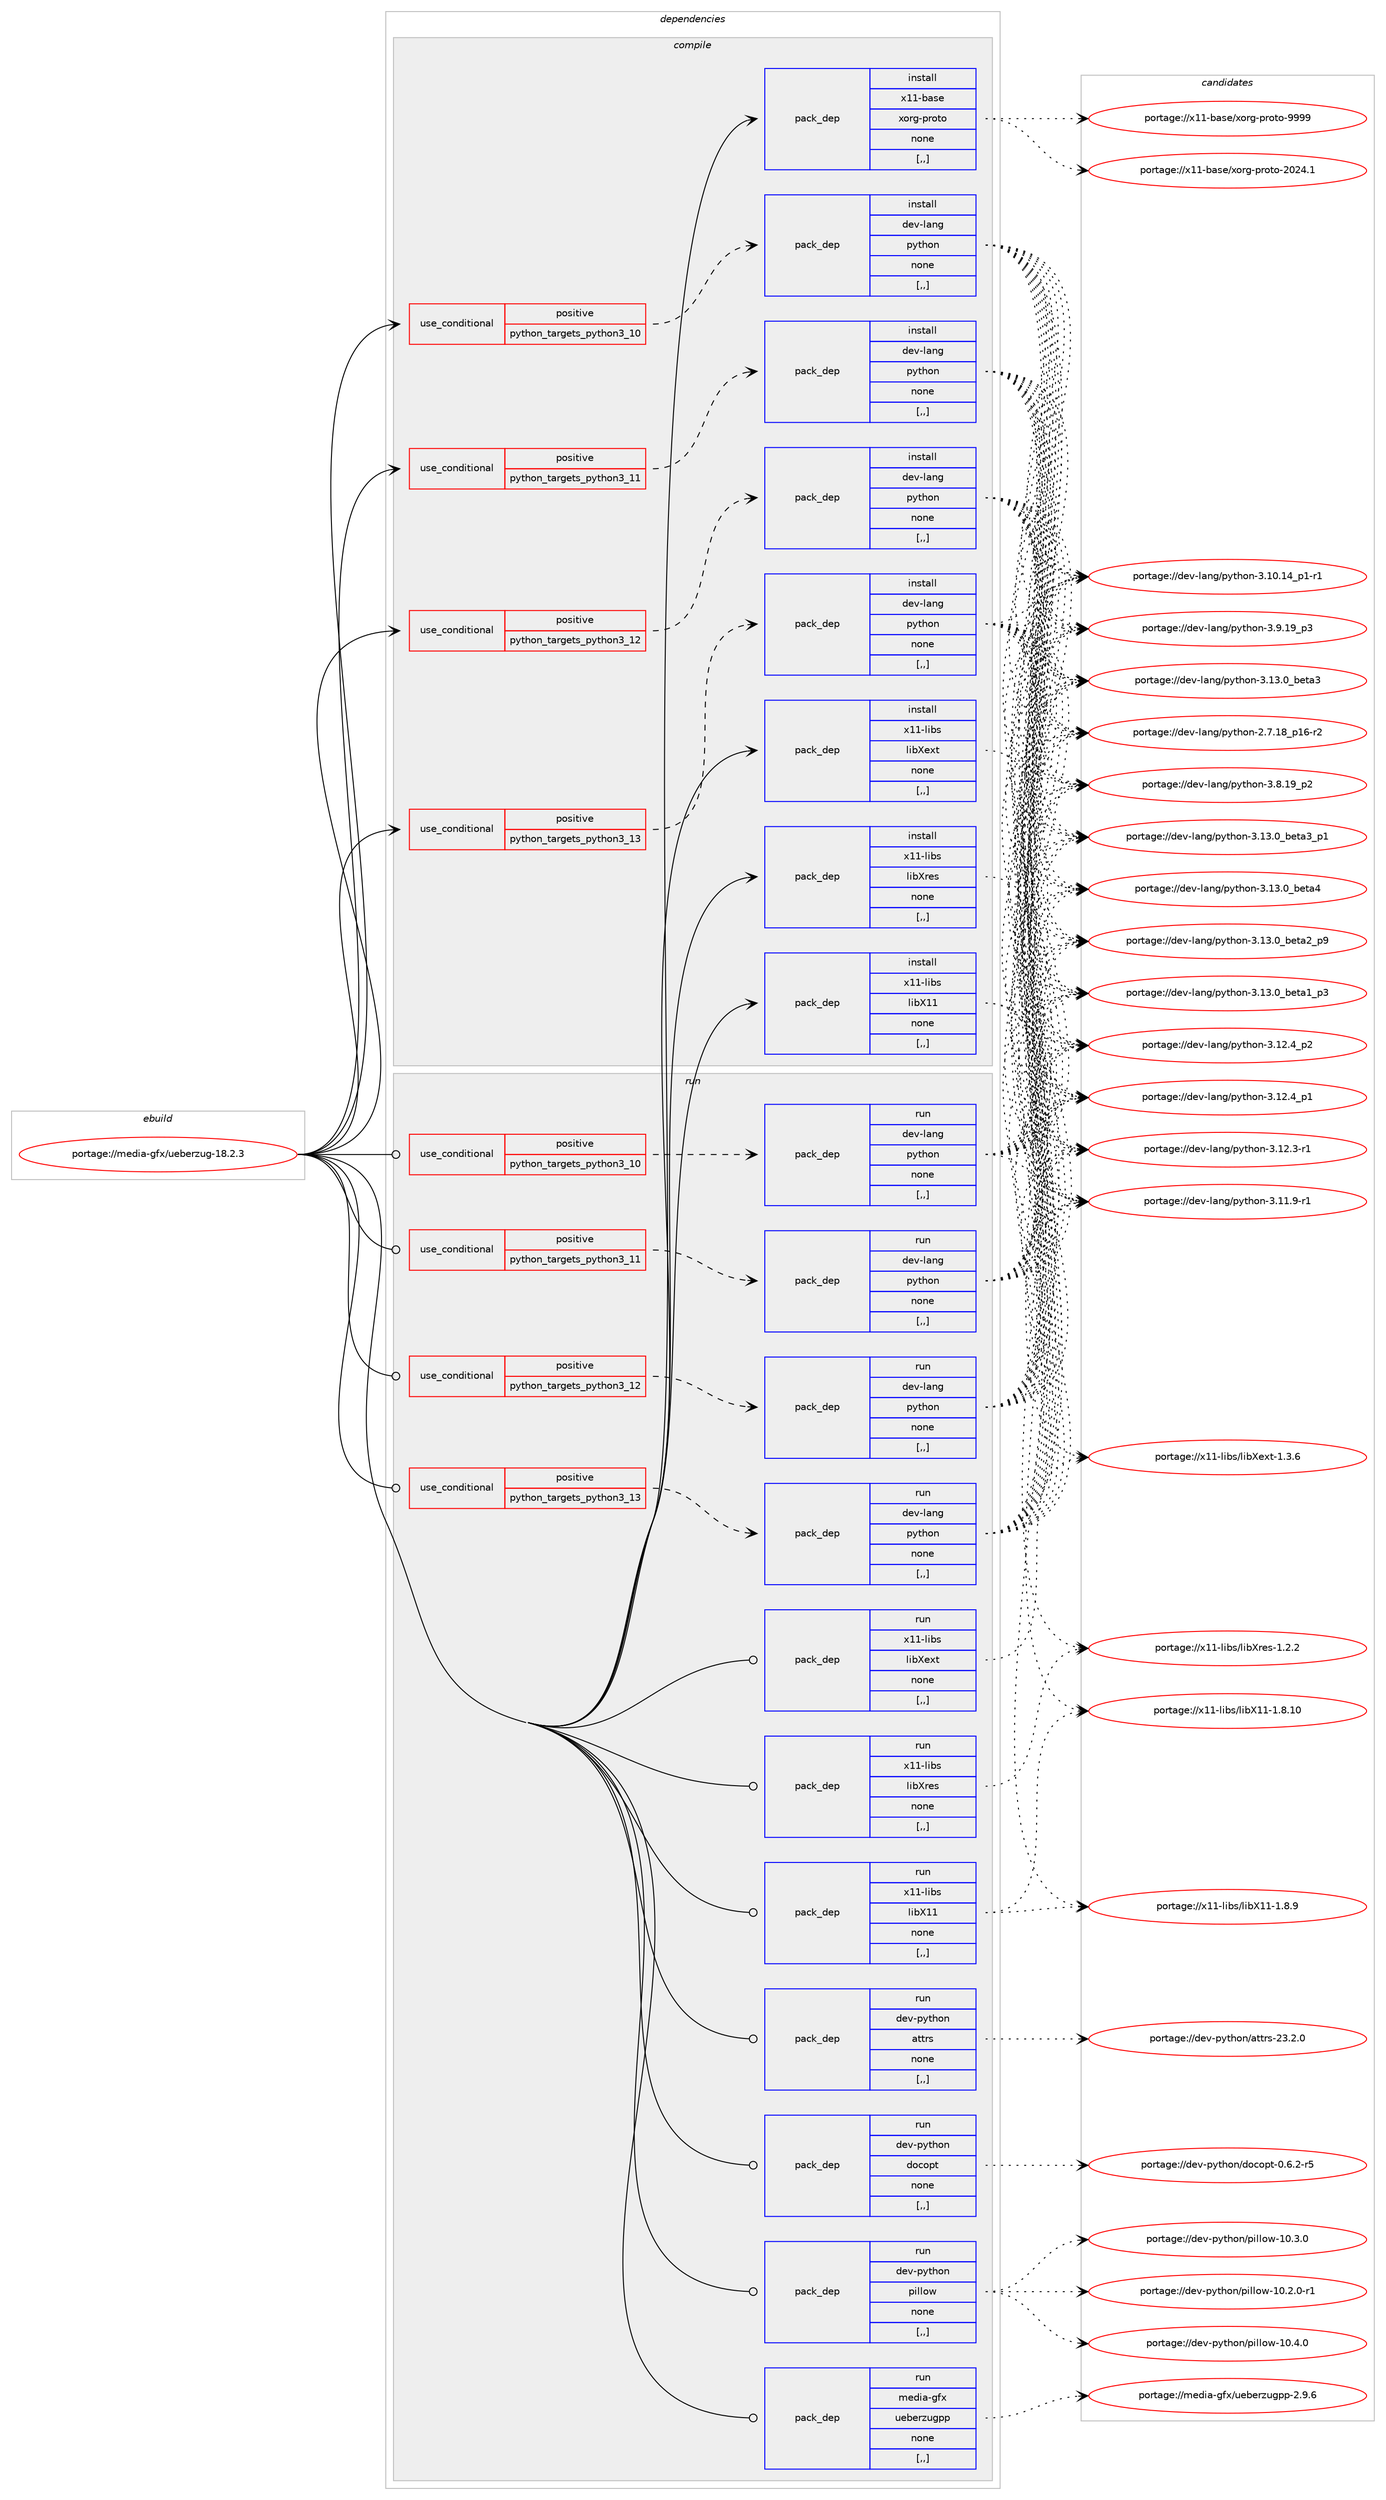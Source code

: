 digraph prolog {

# *************
# Graph options
# *************

newrank=true;
concentrate=true;
compound=true;
graph [rankdir=LR,fontname=Helvetica,fontsize=10,ranksep=1.5];#, ranksep=2.5, nodesep=0.2];
edge  [arrowhead=vee];
node  [fontname=Helvetica,fontsize=10];

# **********
# The ebuild
# **********

subgraph cluster_leftcol {
color=gray;
label=<<i>ebuild</i>>;
id [label="portage://media-gfx/ueberzug-18.2.3", color=red, width=4, href="../media-gfx/ueberzug-18.2.3.svg"];
}

# ****************
# The dependencies
# ****************

subgraph cluster_midcol {
color=gray;
label=<<i>dependencies</i>>;
subgraph cluster_compile {
fillcolor="#eeeeee";
style=filled;
label=<<i>compile</i>>;
subgraph cond74080 {
dependency294768 [label=<<TABLE BORDER="0" CELLBORDER="1" CELLSPACING="0" CELLPADDING="4"><TR><TD ROWSPAN="3" CELLPADDING="10">use_conditional</TD></TR><TR><TD>positive</TD></TR><TR><TD>python_targets_python3_10</TD></TR></TABLE>>, shape=none, color=red];
subgraph pack218334 {
dependency294769 [label=<<TABLE BORDER="0" CELLBORDER="1" CELLSPACING="0" CELLPADDING="4" WIDTH="220"><TR><TD ROWSPAN="6" CELLPADDING="30">pack_dep</TD></TR><TR><TD WIDTH="110">install</TD></TR><TR><TD>dev-lang</TD></TR><TR><TD>python</TD></TR><TR><TD>none</TD></TR><TR><TD>[,,]</TD></TR></TABLE>>, shape=none, color=blue];
}
dependency294768:e -> dependency294769:w [weight=20,style="dashed",arrowhead="vee"];
}
id:e -> dependency294768:w [weight=20,style="solid",arrowhead="vee"];
subgraph cond74081 {
dependency294770 [label=<<TABLE BORDER="0" CELLBORDER="1" CELLSPACING="0" CELLPADDING="4"><TR><TD ROWSPAN="3" CELLPADDING="10">use_conditional</TD></TR><TR><TD>positive</TD></TR><TR><TD>python_targets_python3_11</TD></TR></TABLE>>, shape=none, color=red];
subgraph pack218335 {
dependency294771 [label=<<TABLE BORDER="0" CELLBORDER="1" CELLSPACING="0" CELLPADDING="4" WIDTH="220"><TR><TD ROWSPAN="6" CELLPADDING="30">pack_dep</TD></TR><TR><TD WIDTH="110">install</TD></TR><TR><TD>dev-lang</TD></TR><TR><TD>python</TD></TR><TR><TD>none</TD></TR><TR><TD>[,,]</TD></TR></TABLE>>, shape=none, color=blue];
}
dependency294770:e -> dependency294771:w [weight=20,style="dashed",arrowhead="vee"];
}
id:e -> dependency294770:w [weight=20,style="solid",arrowhead="vee"];
subgraph cond74082 {
dependency294772 [label=<<TABLE BORDER="0" CELLBORDER="1" CELLSPACING="0" CELLPADDING="4"><TR><TD ROWSPAN="3" CELLPADDING="10">use_conditional</TD></TR><TR><TD>positive</TD></TR><TR><TD>python_targets_python3_12</TD></TR></TABLE>>, shape=none, color=red];
subgraph pack218336 {
dependency294773 [label=<<TABLE BORDER="0" CELLBORDER="1" CELLSPACING="0" CELLPADDING="4" WIDTH="220"><TR><TD ROWSPAN="6" CELLPADDING="30">pack_dep</TD></TR><TR><TD WIDTH="110">install</TD></TR><TR><TD>dev-lang</TD></TR><TR><TD>python</TD></TR><TR><TD>none</TD></TR><TR><TD>[,,]</TD></TR></TABLE>>, shape=none, color=blue];
}
dependency294772:e -> dependency294773:w [weight=20,style="dashed",arrowhead="vee"];
}
id:e -> dependency294772:w [weight=20,style="solid",arrowhead="vee"];
subgraph cond74083 {
dependency294774 [label=<<TABLE BORDER="0" CELLBORDER="1" CELLSPACING="0" CELLPADDING="4"><TR><TD ROWSPAN="3" CELLPADDING="10">use_conditional</TD></TR><TR><TD>positive</TD></TR><TR><TD>python_targets_python3_13</TD></TR></TABLE>>, shape=none, color=red];
subgraph pack218337 {
dependency294775 [label=<<TABLE BORDER="0" CELLBORDER="1" CELLSPACING="0" CELLPADDING="4" WIDTH="220"><TR><TD ROWSPAN="6" CELLPADDING="30">pack_dep</TD></TR><TR><TD WIDTH="110">install</TD></TR><TR><TD>dev-lang</TD></TR><TR><TD>python</TD></TR><TR><TD>none</TD></TR><TR><TD>[,,]</TD></TR></TABLE>>, shape=none, color=blue];
}
dependency294774:e -> dependency294775:w [weight=20,style="dashed",arrowhead="vee"];
}
id:e -> dependency294774:w [weight=20,style="solid",arrowhead="vee"];
subgraph pack218338 {
dependency294776 [label=<<TABLE BORDER="0" CELLBORDER="1" CELLSPACING="0" CELLPADDING="4" WIDTH="220"><TR><TD ROWSPAN="6" CELLPADDING="30">pack_dep</TD></TR><TR><TD WIDTH="110">install</TD></TR><TR><TD>x11-base</TD></TR><TR><TD>xorg-proto</TD></TR><TR><TD>none</TD></TR><TR><TD>[,,]</TD></TR></TABLE>>, shape=none, color=blue];
}
id:e -> dependency294776:w [weight=20,style="solid",arrowhead="vee"];
subgraph pack218339 {
dependency294777 [label=<<TABLE BORDER="0" CELLBORDER="1" CELLSPACING="0" CELLPADDING="4" WIDTH="220"><TR><TD ROWSPAN="6" CELLPADDING="30">pack_dep</TD></TR><TR><TD WIDTH="110">install</TD></TR><TR><TD>x11-libs</TD></TR><TR><TD>libX11</TD></TR><TR><TD>none</TD></TR><TR><TD>[,,]</TD></TR></TABLE>>, shape=none, color=blue];
}
id:e -> dependency294777:w [weight=20,style="solid",arrowhead="vee"];
subgraph pack218340 {
dependency294778 [label=<<TABLE BORDER="0" CELLBORDER="1" CELLSPACING="0" CELLPADDING="4" WIDTH="220"><TR><TD ROWSPAN="6" CELLPADDING="30">pack_dep</TD></TR><TR><TD WIDTH="110">install</TD></TR><TR><TD>x11-libs</TD></TR><TR><TD>libXext</TD></TR><TR><TD>none</TD></TR><TR><TD>[,,]</TD></TR></TABLE>>, shape=none, color=blue];
}
id:e -> dependency294778:w [weight=20,style="solid",arrowhead="vee"];
subgraph pack218341 {
dependency294779 [label=<<TABLE BORDER="0" CELLBORDER="1" CELLSPACING="0" CELLPADDING="4" WIDTH="220"><TR><TD ROWSPAN="6" CELLPADDING="30">pack_dep</TD></TR><TR><TD WIDTH="110">install</TD></TR><TR><TD>x11-libs</TD></TR><TR><TD>libXres</TD></TR><TR><TD>none</TD></TR><TR><TD>[,,]</TD></TR></TABLE>>, shape=none, color=blue];
}
id:e -> dependency294779:w [weight=20,style="solid",arrowhead="vee"];
}
subgraph cluster_compileandrun {
fillcolor="#eeeeee";
style=filled;
label=<<i>compile and run</i>>;
}
subgraph cluster_run {
fillcolor="#eeeeee";
style=filled;
label=<<i>run</i>>;
subgraph cond74084 {
dependency294780 [label=<<TABLE BORDER="0" CELLBORDER="1" CELLSPACING="0" CELLPADDING="4"><TR><TD ROWSPAN="3" CELLPADDING="10">use_conditional</TD></TR><TR><TD>positive</TD></TR><TR><TD>python_targets_python3_10</TD></TR></TABLE>>, shape=none, color=red];
subgraph pack218342 {
dependency294781 [label=<<TABLE BORDER="0" CELLBORDER="1" CELLSPACING="0" CELLPADDING="4" WIDTH="220"><TR><TD ROWSPAN="6" CELLPADDING="30">pack_dep</TD></TR><TR><TD WIDTH="110">run</TD></TR><TR><TD>dev-lang</TD></TR><TR><TD>python</TD></TR><TR><TD>none</TD></TR><TR><TD>[,,]</TD></TR></TABLE>>, shape=none, color=blue];
}
dependency294780:e -> dependency294781:w [weight=20,style="dashed",arrowhead="vee"];
}
id:e -> dependency294780:w [weight=20,style="solid",arrowhead="odot"];
subgraph cond74085 {
dependency294782 [label=<<TABLE BORDER="0" CELLBORDER="1" CELLSPACING="0" CELLPADDING="4"><TR><TD ROWSPAN="3" CELLPADDING="10">use_conditional</TD></TR><TR><TD>positive</TD></TR><TR><TD>python_targets_python3_11</TD></TR></TABLE>>, shape=none, color=red];
subgraph pack218343 {
dependency294783 [label=<<TABLE BORDER="0" CELLBORDER="1" CELLSPACING="0" CELLPADDING="4" WIDTH="220"><TR><TD ROWSPAN="6" CELLPADDING="30">pack_dep</TD></TR><TR><TD WIDTH="110">run</TD></TR><TR><TD>dev-lang</TD></TR><TR><TD>python</TD></TR><TR><TD>none</TD></TR><TR><TD>[,,]</TD></TR></TABLE>>, shape=none, color=blue];
}
dependency294782:e -> dependency294783:w [weight=20,style="dashed",arrowhead="vee"];
}
id:e -> dependency294782:w [weight=20,style="solid",arrowhead="odot"];
subgraph cond74086 {
dependency294784 [label=<<TABLE BORDER="0" CELLBORDER="1" CELLSPACING="0" CELLPADDING="4"><TR><TD ROWSPAN="3" CELLPADDING="10">use_conditional</TD></TR><TR><TD>positive</TD></TR><TR><TD>python_targets_python3_12</TD></TR></TABLE>>, shape=none, color=red];
subgraph pack218344 {
dependency294785 [label=<<TABLE BORDER="0" CELLBORDER="1" CELLSPACING="0" CELLPADDING="4" WIDTH="220"><TR><TD ROWSPAN="6" CELLPADDING="30">pack_dep</TD></TR><TR><TD WIDTH="110">run</TD></TR><TR><TD>dev-lang</TD></TR><TR><TD>python</TD></TR><TR><TD>none</TD></TR><TR><TD>[,,]</TD></TR></TABLE>>, shape=none, color=blue];
}
dependency294784:e -> dependency294785:w [weight=20,style="dashed",arrowhead="vee"];
}
id:e -> dependency294784:w [weight=20,style="solid",arrowhead="odot"];
subgraph cond74087 {
dependency294786 [label=<<TABLE BORDER="0" CELLBORDER="1" CELLSPACING="0" CELLPADDING="4"><TR><TD ROWSPAN="3" CELLPADDING="10">use_conditional</TD></TR><TR><TD>positive</TD></TR><TR><TD>python_targets_python3_13</TD></TR></TABLE>>, shape=none, color=red];
subgraph pack218345 {
dependency294787 [label=<<TABLE BORDER="0" CELLBORDER="1" CELLSPACING="0" CELLPADDING="4" WIDTH="220"><TR><TD ROWSPAN="6" CELLPADDING="30">pack_dep</TD></TR><TR><TD WIDTH="110">run</TD></TR><TR><TD>dev-lang</TD></TR><TR><TD>python</TD></TR><TR><TD>none</TD></TR><TR><TD>[,,]</TD></TR></TABLE>>, shape=none, color=blue];
}
dependency294786:e -> dependency294787:w [weight=20,style="dashed",arrowhead="vee"];
}
id:e -> dependency294786:w [weight=20,style="solid",arrowhead="odot"];
subgraph pack218346 {
dependency294788 [label=<<TABLE BORDER="0" CELLBORDER="1" CELLSPACING="0" CELLPADDING="4" WIDTH="220"><TR><TD ROWSPAN="6" CELLPADDING="30">pack_dep</TD></TR><TR><TD WIDTH="110">run</TD></TR><TR><TD>dev-python</TD></TR><TR><TD>attrs</TD></TR><TR><TD>none</TD></TR><TR><TD>[,,]</TD></TR></TABLE>>, shape=none, color=blue];
}
id:e -> dependency294788:w [weight=20,style="solid",arrowhead="odot"];
subgraph pack218347 {
dependency294789 [label=<<TABLE BORDER="0" CELLBORDER="1" CELLSPACING="0" CELLPADDING="4" WIDTH="220"><TR><TD ROWSPAN="6" CELLPADDING="30">pack_dep</TD></TR><TR><TD WIDTH="110">run</TD></TR><TR><TD>dev-python</TD></TR><TR><TD>docopt</TD></TR><TR><TD>none</TD></TR><TR><TD>[,,]</TD></TR></TABLE>>, shape=none, color=blue];
}
id:e -> dependency294789:w [weight=20,style="solid",arrowhead="odot"];
subgraph pack218348 {
dependency294790 [label=<<TABLE BORDER="0" CELLBORDER="1" CELLSPACING="0" CELLPADDING="4" WIDTH="220"><TR><TD ROWSPAN="6" CELLPADDING="30">pack_dep</TD></TR><TR><TD WIDTH="110">run</TD></TR><TR><TD>dev-python</TD></TR><TR><TD>pillow</TD></TR><TR><TD>none</TD></TR><TR><TD>[,,]</TD></TR></TABLE>>, shape=none, color=blue];
}
id:e -> dependency294790:w [weight=20,style="solid",arrowhead="odot"];
subgraph pack218349 {
dependency294791 [label=<<TABLE BORDER="0" CELLBORDER="1" CELLSPACING="0" CELLPADDING="4" WIDTH="220"><TR><TD ROWSPAN="6" CELLPADDING="30">pack_dep</TD></TR><TR><TD WIDTH="110">run</TD></TR><TR><TD>x11-libs</TD></TR><TR><TD>libX11</TD></TR><TR><TD>none</TD></TR><TR><TD>[,,]</TD></TR></TABLE>>, shape=none, color=blue];
}
id:e -> dependency294791:w [weight=20,style="solid",arrowhead="odot"];
subgraph pack218350 {
dependency294792 [label=<<TABLE BORDER="0" CELLBORDER="1" CELLSPACING="0" CELLPADDING="4" WIDTH="220"><TR><TD ROWSPAN="6" CELLPADDING="30">pack_dep</TD></TR><TR><TD WIDTH="110">run</TD></TR><TR><TD>x11-libs</TD></TR><TR><TD>libXext</TD></TR><TR><TD>none</TD></TR><TR><TD>[,,]</TD></TR></TABLE>>, shape=none, color=blue];
}
id:e -> dependency294792:w [weight=20,style="solid",arrowhead="odot"];
subgraph pack218351 {
dependency294793 [label=<<TABLE BORDER="0" CELLBORDER="1" CELLSPACING="0" CELLPADDING="4" WIDTH="220"><TR><TD ROWSPAN="6" CELLPADDING="30">pack_dep</TD></TR><TR><TD WIDTH="110">run</TD></TR><TR><TD>x11-libs</TD></TR><TR><TD>libXres</TD></TR><TR><TD>none</TD></TR><TR><TD>[,,]</TD></TR></TABLE>>, shape=none, color=blue];
}
id:e -> dependency294793:w [weight=20,style="solid",arrowhead="odot"];
subgraph pack218352 {
dependency294794 [label=<<TABLE BORDER="0" CELLBORDER="1" CELLSPACING="0" CELLPADDING="4" WIDTH="220"><TR><TD ROWSPAN="6" CELLPADDING="30">pack_dep</TD></TR><TR><TD WIDTH="110">run</TD></TR><TR><TD>media-gfx</TD></TR><TR><TD>ueberzugpp</TD></TR><TR><TD>none</TD></TR><TR><TD>[,,]</TD></TR></TABLE>>, shape=none, color=blue];
}
id:e -> dependency294794:w [weight=20,style="solid",arrowhead="odot"];
}
}

# **************
# The candidates
# **************

subgraph cluster_choices {
rank=same;
color=gray;
label=<<i>candidates</i>>;

subgraph choice218334 {
color=black;
nodesep=1;
choice1001011184510897110103471121211161041111104551464951464895981011169752 [label="portage://dev-lang/python-3.13.0_beta4", color=red, width=4,href="../dev-lang/python-3.13.0_beta4.svg"];
choice10010111845108971101034711212111610411111045514649514648959810111697519511249 [label="portage://dev-lang/python-3.13.0_beta3_p1", color=red, width=4,href="../dev-lang/python-3.13.0_beta3_p1.svg"];
choice1001011184510897110103471121211161041111104551464951464895981011169751 [label="portage://dev-lang/python-3.13.0_beta3", color=red, width=4,href="../dev-lang/python-3.13.0_beta3.svg"];
choice10010111845108971101034711212111610411111045514649514648959810111697509511257 [label="portage://dev-lang/python-3.13.0_beta2_p9", color=red, width=4,href="../dev-lang/python-3.13.0_beta2_p9.svg"];
choice10010111845108971101034711212111610411111045514649514648959810111697499511251 [label="portage://dev-lang/python-3.13.0_beta1_p3", color=red, width=4,href="../dev-lang/python-3.13.0_beta1_p3.svg"];
choice100101118451089711010347112121116104111110455146495046529511250 [label="portage://dev-lang/python-3.12.4_p2", color=red, width=4,href="../dev-lang/python-3.12.4_p2.svg"];
choice100101118451089711010347112121116104111110455146495046529511249 [label="portage://dev-lang/python-3.12.4_p1", color=red, width=4,href="../dev-lang/python-3.12.4_p1.svg"];
choice100101118451089711010347112121116104111110455146495046514511449 [label="portage://dev-lang/python-3.12.3-r1", color=red, width=4,href="../dev-lang/python-3.12.3-r1.svg"];
choice100101118451089711010347112121116104111110455146494946574511449 [label="portage://dev-lang/python-3.11.9-r1", color=red, width=4,href="../dev-lang/python-3.11.9-r1.svg"];
choice100101118451089711010347112121116104111110455146494846495295112494511449 [label="portage://dev-lang/python-3.10.14_p1-r1", color=red, width=4,href="../dev-lang/python-3.10.14_p1-r1.svg"];
choice100101118451089711010347112121116104111110455146574649579511251 [label="portage://dev-lang/python-3.9.19_p3", color=red, width=4,href="../dev-lang/python-3.9.19_p3.svg"];
choice100101118451089711010347112121116104111110455146564649579511250 [label="portage://dev-lang/python-3.8.19_p2", color=red, width=4,href="../dev-lang/python-3.8.19_p2.svg"];
choice100101118451089711010347112121116104111110455046554649569511249544511450 [label="portage://dev-lang/python-2.7.18_p16-r2", color=red, width=4,href="../dev-lang/python-2.7.18_p16-r2.svg"];
dependency294769:e -> choice1001011184510897110103471121211161041111104551464951464895981011169752:w [style=dotted,weight="100"];
dependency294769:e -> choice10010111845108971101034711212111610411111045514649514648959810111697519511249:w [style=dotted,weight="100"];
dependency294769:e -> choice1001011184510897110103471121211161041111104551464951464895981011169751:w [style=dotted,weight="100"];
dependency294769:e -> choice10010111845108971101034711212111610411111045514649514648959810111697509511257:w [style=dotted,weight="100"];
dependency294769:e -> choice10010111845108971101034711212111610411111045514649514648959810111697499511251:w [style=dotted,weight="100"];
dependency294769:e -> choice100101118451089711010347112121116104111110455146495046529511250:w [style=dotted,weight="100"];
dependency294769:e -> choice100101118451089711010347112121116104111110455146495046529511249:w [style=dotted,weight="100"];
dependency294769:e -> choice100101118451089711010347112121116104111110455146495046514511449:w [style=dotted,weight="100"];
dependency294769:e -> choice100101118451089711010347112121116104111110455146494946574511449:w [style=dotted,weight="100"];
dependency294769:e -> choice100101118451089711010347112121116104111110455146494846495295112494511449:w [style=dotted,weight="100"];
dependency294769:e -> choice100101118451089711010347112121116104111110455146574649579511251:w [style=dotted,weight="100"];
dependency294769:e -> choice100101118451089711010347112121116104111110455146564649579511250:w [style=dotted,weight="100"];
dependency294769:e -> choice100101118451089711010347112121116104111110455046554649569511249544511450:w [style=dotted,weight="100"];
}
subgraph choice218335 {
color=black;
nodesep=1;
choice1001011184510897110103471121211161041111104551464951464895981011169752 [label="portage://dev-lang/python-3.13.0_beta4", color=red, width=4,href="../dev-lang/python-3.13.0_beta4.svg"];
choice10010111845108971101034711212111610411111045514649514648959810111697519511249 [label="portage://dev-lang/python-3.13.0_beta3_p1", color=red, width=4,href="../dev-lang/python-3.13.0_beta3_p1.svg"];
choice1001011184510897110103471121211161041111104551464951464895981011169751 [label="portage://dev-lang/python-3.13.0_beta3", color=red, width=4,href="../dev-lang/python-3.13.0_beta3.svg"];
choice10010111845108971101034711212111610411111045514649514648959810111697509511257 [label="portage://dev-lang/python-3.13.0_beta2_p9", color=red, width=4,href="../dev-lang/python-3.13.0_beta2_p9.svg"];
choice10010111845108971101034711212111610411111045514649514648959810111697499511251 [label="portage://dev-lang/python-3.13.0_beta1_p3", color=red, width=4,href="../dev-lang/python-3.13.0_beta1_p3.svg"];
choice100101118451089711010347112121116104111110455146495046529511250 [label="portage://dev-lang/python-3.12.4_p2", color=red, width=4,href="../dev-lang/python-3.12.4_p2.svg"];
choice100101118451089711010347112121116104111110455146495046529511249 [label="portage://dev-lang/python-3.12.4_p1", color=red, width=4,href="../dev-lang/python-3.12.4_p1.svg"];
choice100101118451089711010347112121116104111110455146495046514511449 [label="portage://dev-lang/python-3.12.3-r1", color=red, width=4,href="../dev-lang/python-3.12.3-r1.svg"];
choice100101118451089711010347112121116104111110455146494946574511449 [label="portage://dev-lang/python-3.11.9-r1", color=red, width=4,href="../dev-lang/python-3.11.9-r1.svg"];
choice100101118451089711010347112121116104111110455146494846495295112494511449 [label="portage://dev-lang/python-3.10.14_p1-r1", color=red, width=4,href="../dev-lang/python-3.10.14_p1-r1.svg"];
choice100101118451089711010347112121116104111110455146574649579511251 [label="portage://dev-lang/python-3.9.19_p3", color=red, width=4,href="../dev-lang/python-3.9.19_p3.svg"];
choice100101118451089711010347112121116104111110455146564649579511250 [label="portage://dev-lang/python-3.8.19_p2", color=red, width=4,href="../dev-lang/python-3.8.19_p2.svg"];
choice100101118451089711010347112121116104111110455046554649569511249544511450 [label="portage://dev-lang/python-2.7.18_p16-r2", color=red, width=4,href="../dev-lang/python-2.7.18_p16-r2.svg"];
dependency294771:e -> choice1001011184510897110103471121211161041111104551464951464895981011169752:w [style=dotted,weight="100"];
dependency294771:e -> choice10010111845108971101034711212111610411111045514649514648959810111697519511249:w [style=dotted,weight="100"];
dependency294771:e -> choice1001011184510897110103471121211161041111104551464951464895981011169751:w [style=dotted,weight="100"];
dependency294771:e -> choice10010111845108971101034711212111610411111045514649514648959810111697509511257:w [style=dotted,weight="100"];
dependency294771:e -> choice10010111845108971101034711212111610411111045514649514648959810111697499511251:w [style=dotted,weight="100"];
dependency294771:e -> choice100101118451089711010347112121116104111110455146495046529511250:w [style=dotted,weight="100"];
dependency294771:e -> choice100101118451089711010347112121116104111110455146495046529511249:w [style=dotted,weight="100"];
dependency294771:e -> choice100101118451089711010347112121116104111110455146495046514511449:w [style=dotted,weight="100"];
dependency294771:e -> choice100101118451089711010347112121116104111110455146494946574511449:w [style=dotted,weight="100"];
dependency294771:e -> choice100101118451089711010347112121116104111110455146494846495295112494511449:w [style=dotted,weight="100"];
dependency294771:e -> choice100101118451089711010347112121116104111110455146574649579511251:w [style=dotted,weight="100"];
dependency294771:e -> choice100101118451089711010347112121116104111110455146564649579511250:w [style=dotted,weight="100"];
dependency294771:e -> choice100101118451089711010347112121116104111110455046554649569511249544511450:w [style=dotted,weight="100"];
}
subgraph choice218336 {
color=black;
nodesep=1;
choice1001011184510897110103471121211161041111104551464951464895981011169752 [label="portage://dev-lang/python-3.13.0_beta4", color=red, width=4,href="../dev-lang/python-3.13.0_beta4.svg"];
choice10010111845108971101034711212111610411111045514649514648959810111697519511249 [label="portage://dev-lang/python-3.13.0_beta3_p1", color=red, width=4,href="../dev-lang/python-3.13.0_beta3_p1.svg"];
choice1001011184510897110103471121211161041111104551464951464895981011169751 [label="portage://dev-lang/python-3.13.0_beta3", color=red, width=4,href="../dev-lang/python-3.13.0_beta3.svg"];
choice10010111845108971101034711212111610411111045514649514648959810111697509511257 [label="portage://dev-lang/python-3.13.0_beta2_p9", color=red, width=4,href="../dev-lang/python-3.13.0_beta2_p9.svg"];
choice10010111845108971101034711212111610411111045514649514648959810111697499511251 [label="portage://dev-lang/python-3.13.0_beta1_p3", color=red, width=4,href="../dev-lang/python-3.13.0_beta1_p3.svg"];
choice100101118451089711010347112121116104111110455146495046529511250 [label="portage://dev-lang/python-3.12.4_p2", color=red, width=4,href="../dev-lang/python-3.12.4_p2.svg"];
choice100101118451089711010347112121116104111110455146495046529511249 [label="portage://dev-lang/python-3.12.4_p1", color=red, width=4,href="../dev-lang/python-3.12.4_p1.svg"];
choice100101118451089711010347112121116104111110455146495046514511449 [label="portage://dev-lang/python-3.12.3-r1", color=red, width=4,href="../dev-lang/python-3.12.3-r1.svg"];
choice100101118451089711010347112121116104111110455146494946574511449 [label="portage://dev-lang/python-3.11.9-r1", color=red, width=4,href="../dev-lang/python-3.11.9-r1.svg"];
choice100101118451089711010347112121116104111110455146494846495295112494511449 [label="portage://dev-lang/python-3.10.14_p1-r1", color=red, width=4,href="../dev-lang/python-3.10.14_p1-r1.svg"];
choice100101118451089711010347112121116104111110455146574649579511251 [label="portage://dev-lang/python-3.9.19_p3", color=red, width=4,href="../dev-lang/python-3.9.19_p3.svg"];
choice100101118451089711010347112121116104111110455146564649579511250 [label="portage://dev-lang/python-3.8.19_p2", color=red, width=4,href="../dev-lang/python-3.8.19_p2.svg"];
choice100101118451089711010347112121116104111110455046554649569511249544511450 [label="portage://dev-lang/python-2.7.18_p16-r2", color=red, width=4,href="../dev-lang/python-2.7.18_p16-r2.svg"];
dependency294773:e -> choice1001011184510897110103471121211161041111104551464951464895981011169752:w [style=dotted,weight="100"];
dependency294773:e -> choice10010111845108971101034711212111610411111045514649514648959810111697519511249:w [style=dotted,weight="100"];
dependency294773:e -> choice1001011184510897110103471121211161041111104551464951464895981011169751:w [style=dotted,weight="100"];
dependency294773:e -> choice10010111845108971101034711212111610411111045514649514648959810111697509511257:w [style=dotted,weight="100"];
dependency294773:e -> choice10010111845108971101034711212111610411111045514649514648959810111697499511251:w [style=dotted,weight="100"];
dependency294773:e -> choice100101118451089711010347112121116104111110455146495046529511250:w [style=dotted,weight="100"];
dependency294773:e -> choice100101118451089711010347112121116104111110455146495046529511249:w [style=dotted,weight="100"];
dependency294773:e -> choice100101118451089711010347112121116104111110455146495046514511449:w [style=dotted,weight="100"];
dependency294773:e -> choice100101118451089711010347112121116104111110455146494946574511449:w [style=dotted,weight="100"];
dependency294773:e -> choice100101118451089711010347112121116104111110455146494846495295112494511449:w [style=dotted,weight="100"];
dependency294773:e -> choice100101118451089711010347112121116104111110455146574649579511251:w [style=dotted,weight="100"];
dependency294773:e -> choice100101118451089711010347112121116104111110455146564649579511250:w [style=dotted,weight="100"];
dependency294773:e -> choice100101118451089711010347112121116104111110455046554649569511249544511450:w [style=dotted,weight="100"];
}
subgraph choice218337 {
color=black;
nodesep=1;
choice1001011184510897110103471121211161041111104551464951464895981011169752 [label="portage://dev-lang/python-3.13.0_beta4", color=red, width=4,href="../dev-lang/python-3.13.0_beta4.svg"];
choice10010111845108971101034711212111610411111045514649514648959810111697519511249 [label="portage://dev-lang/python-3.13.0_beta3_p1", color=red, width=4,href="../dev-lang/python-3.13.0_beta3_p1.svg"];
choice1001011184510897110103471121211161041111104551464951464895981011169751 [label="portage://dev-lang/python-3.13.0_beta3", color=red, width=4,href="../dev-lang/python-3.13.0_beta3.svg"];
choice10010111845108971101034711212111610411111045514649514648959810111697509511257 [label="portage://dev-lang/python-3.13.0_beta2_p9", color=red, width=4,href="../dev-lang/python-3.13.0_beta2_p9.svg"];
choice10010111845108971101034711212111610411111045514649514648959810111697499511251 [label="portage://dev-lang/python-3.13.0_beta1_p3", color=red, width=4,href="../dev-lang/python-3.13.0_beta1_p3.svg"];
choice100101118451089711010347112121116104111110455146495046529511250 [label="portage://dev-lang/python-3.12.4_p2", color=red, width=4,href="../dev-lang/python-3.12.4_p2.svg"];
choice100101118451089711010347112121116104111110455146495046529511249 [label="portage://dev-lang/python-3.12.4_p1", color=red, width=4,href="../dev-lang/python-3.12.4_p1.svg"];
choice100101118451089711010347112121116104111110455146495046514511449 [label="portage://dev-lang/python-3.12.3-r1", color=red, width=4,href="../dev-lang/python-3.12.3-r1.svg"];
choice100101118451089711010347112121116104111110455146494946574511449 [label="portage://dev-lang/python-3.11.9-r1", color=red, width=4,href="../dev-lang/python-3.11.9-r1.svg"];
choice100101118451089711010347112121116104111110455146494846495295112494511449 [label="portage://dev-lang/python-3.10.14_p1-r1", color=red, width=4,href="../dev-lang/python-3.10.14_p1-r1.svg"];
choice100101118451089711010347112121116104111110455146574649579511251 [label="portage://dev-lang/python-3.9.19_p3", color=red, width=4,href="../dev-lang/python-3.9.19_p3.svg"];
choice100101118451089711010347112121116104111110455146564649579511250 [label="portage://dev-lang/python-3.8.19_p2", color=red, width=4,href="../dev-lang/python-3.8.19_p2.svg"];
choice100101118451089711010347112121116104111110455046554649569511249544511450 [label="portage://dev-lang/python-2.7.18_p16-r2", color=red, width=4,href="../dev-lang/python-2.7.18_p16-r2.svg"];
dependency294775:e -> choice1001011184510897110103471121211161041111104551464951464895981011169752:w [style=dotted,weight="100"];
dependency294775:e -> choice10010111845108971101034711212111610411111045514649514648959810111697519511249:w [style=dotted,weight="100"];
dependency294775:e -> choice1001011184510897110103471121211161041111104551464951464895981011169751:w [style=dotted,weight="100"];
dependency294775:e -> choice10010111845108971101034711212111610411111045514649514648959810111697509511257:w [style=dotted,weight="100"];
dependency294775:e -> choice10010111845108971101034711212111610411111045514649514648959810111697499511251:w [style=dotted,weight="100"];
dependency294775:e -> choice100101118451089711010347112121116104111110455146495046529511250:w [style=dotted,weight="100"];
dependency294775:e -> choice100101118451089711010347112121116104111110455146495046529511249:w [style=dotted,weight="100"];
dependency294775:e -> choice100101118451089711010347112121116104111110455146495046514511449:w [style=dotted,weight="100"];
dependency294775:e -> choice100101118451089711010347112121116104111110455146494946574511449:w [style=dotted,weight="100"];
dependency294775:e -> choice100101118451089711010347112121116104111110455146494846495295112494511449:w [style=dotted,weight="100"];
dependency294775:e -> choice100101118451089711010347112121116104111110455146574649579511251:w [style=dotted,weight="100"];
dependency294775:e -> choice100101118451089711010347112121116104111110455146564649579511250:w [style=dotted,weight="100"];
dependency294775:e -> choice100101118451089711010347112121116104111110455046554649569511249544511450:w [style=dotted,weight="100"];
}
subgraph choice218338 {
color=black;
nodesep=1;
choice120494945989711510147120111114103451121141111161114557575757 [label="portage://x11-base/xorg-proto-9999", color=red, width=4,href="../x11-base/xorg-proto-9999.svg"];
choice1204949459897115101471201111141034511211411111611145504850524649 [label="portage://x11-base/xorg-proto-2024.1", color=red, width=4,href="../x11-base/xorg-proto-2024.1.svg"];
dependency294776:e -> choice120494945989711510147120111114103451121141111161114557575757:w [style=dotted,weight="100"];
dependency294776:e -> choice1204949459897115101471201111141034511211411111611145504850524649:w [style=dotted,weight="100"];
}
subgraph choice218339 {
color=black;
nodesep=1;
choice12049494510810598115471081059888494945494656464948 [label="portage://x11-libs/libX11-1.8.10", color=red, width=4,href="../x11-libs/libX11-1.8.10.svg"];
choice120494945108105981154710810598884949454946564657 [label="portage://x11-libs/libX11-1.8.9", color=red, width=4,href="../x11-libs/libX11-1.8.9.svg"];
dependency294777:e -> choice12049494510810598115471081059888494945494656464948:w [style=dotted,weight="100"];
dependency294777:e -> choice120494945108105981154710810598884949454946564657:w [style=dotted,weight="100"];
}
subgraph choice218340 {
color=black;
nodesep=1;
choice12049494510810598115471081059888101120116454946514654 [label="portage://x11-libs/libXext-1.3.6", color=red, width=4,href="../x11-libs/libXext-1.3.6.svg"];
dependency294778:e -> choice12049494510810598115471081059888101120116454946514654:w [style=dotted,weight="100"];
}
subgraph choice218341 {
color=black;
nodesep=1;
choice12049494510810598115471081059888114101115454946504650 [label="portage://x11-libs/libXres-1.2.2", color=red, width=4,href="../x11-libs/libXres-1.2.2.svg"];
dependency294779:e -> choice12049494510810598115471081059888114101115454946504650:w [style=dotted,weight="100"];
}
subgraph choice218342 {
color=black;
nodesep=1;
choice1001011184510897110103471121211161041111104551464951464895981011169752 [label="portage://dev-lang/python-3.13.0_beta4", color=red, width=4,href="../dev-lang/python-3.13.0_beta4.svg"];
choice10010111845108971101034711212111610411111045514649514648959810111697519511249 [label="portage://dev-lang/python-3.13.0_beta3_p1", color=red, width=4,href="../dev-lang/python-3.13.0_beta3_p1.svg"];
choice1001011184510897110103471121211161041111104551464951464895981011169751 [label="portage://dev-lang/python-3.13.0_beta3", color=red, width=4,href="../dev-lang/python-3.13.0_beta3.svg"];
choice10010111845108971101034711212111610411111045514649514648959810111697509511257 [label="portage://dev-lang/python-3.13.0_beta2_p9", color=red, width=4,href="../dev-lang/python-3.13.0_beta2_p9.svg"];
choice10010111845108971101034711212111610411111045514649514648959810111697499511251 [label="portage://dev-lang/python-3.13.0_beta1_p3", color=red, width=4,href="../dev-lang/python-3.13.0_beta1_p3.svg"];
choice100101118451089711010347112121116104111110455146495046529511250 [label="portage://dev-lang/python-3.12.4_p2", color=red, width=4,href="../dev-lang/python-3.12.4_p2.svg"];
choice100101118451089711010347112121116104111110455146495046529511249 [label="portage://dev-lang/python-3.12.4_p1", color=red, width=4,href="../dev-lang/python-3.12.4_p1.svg"];
choice100101118451089711010347112121116104111110455146495046514511449 [label="portage://dev-lang/python-3.12.3-r1", color=red, width=4,href="../dev-lang/python-3.12.3-r1.svg"];
choice100101118451089711010347112121116104111110455146494946574511449 [label="portage://dev-lang/python-3.11.9-r1", color=red, width=4,href="../dev-lang/python-3.11.9-r1.svg"];
choice100101118451089711010347112121116104111110455146494846495295112494511449 [label="portage://dev-lang/python-3.10.14_p1-r1", color=red, width=4,href="../dev-lang/python-3.10.14_p1-r1.svg"];
choice100101118451089711010347112121116104111110455146574649579511251 [label="portage://dev-lang/python-3.9.19_p3", color=red, width=4,href="../dev-lang/python-3.9.19_p3.svg"];
choice100101118451089711010347112121116104111110455146564649579511250 [label="portage://dev-lang/python-3.8.19_p2", color=red, width=4,href="../dev-lang/python-3.8.19_p2.svg"];
choice100101118451089711010347112121116104111110455046554649569511249544511450 [label="portage://dev-lang/python-2.7.18_p16-r2", color=red, width=4,href="../dev-lang/python-2.7.18_p16-r2.svg"];
dependency294781:e -> choice1001011184510897110103471121211161041111104551464951464895981011169752:w [style=dotted,weight="100"];
dependency294781:e -> choice10010111845108971101034711212111610411111045514649514648959810111697519511249:w [style=dotted,weight="100"];
dependency294781:e -> choice1001011184510897110103471121211161041111104551464951464895981011169751:w [style=dotted,weight="100"];
dependency294781:e -> choice10010111845108971101034711212111610411111045514649514648959810111697509511257:w [style=dotted,weight="100"];
dependency294781:e -> choice10010111845108971101034711212111610411111045514649514648959810111697499511251:w [style=dotted,weight="100"];
dependency294781:e -> choice100101118451089711010347112121116104111110455146495046529511250:w [style=dotted,weight="100"];
dependency294781:e -> choice100101118451089711010347112121116104111110455146495046529511249:w [style=dotted,weight="100"];
dependency294781:e -> choice100101118451089711010347112121116104111110455146495046514511449:w [style=dotted,weight="100"];
dependency294781:e -> choice100101118451089711010347112121116104111110455146494946574511449:w [style=dotted,weight="100"];
dependency294781:e -> choice100101118451089711010347112121116104111110455146494846495295112494511449:w [style=dotted,weight="100"];
dependency294781:e -> choice100101118451089711010347112121116104111110455146574649579511251:w [style=dotted,weight="100"];
dependency294781:e -> choice100101118451089711010347112121116104111110455146564649579511250:w [style=dotted,weight="100"];
dependency294781:e -> choice100101118451089711010347112121116104111110455046554649569511249544511450:w [style=dotted,weight="100"];
}
subgraph choice218343 {
color=black;
nodesep=1;
choice1001011184510897110103471121211161041111104551464951464895981011169752 [label="portage://dev-lang/python-3.13.0_beta4", color=red, width=4,href="../dev-lang/python-3.13.0_beta4.svg"];
choice10010111845108971101034711212111610411111045514649514648959810111697519511249 [label="portage://dev-lang/python-3.13.0_beta3_p1", color=red, width=4,href="../dev-lang/python-3.13.0_beta3_p1.svg"];
choice1001011184510897110103471121211161041111104551464951464895981011169751 [label="portage://dev-lang/python-3.13.0_beta3", color=red, width=4,href="../dev-lang/python-3.13.0_beta3.svg"];
choice10010111845108971101034711212111610411111045514649514648959810111697509511257 [label="portage://dev-lang/python-3.13.0_beta2_p9", color=red, width=4,href="../dev-lang/python-3.13.0_beta2_p9.svg"];
choice10010111845108971101034711212111610411111045514649514648959810111697499511251 [label="portage://dev-lang/python-3.13.0_beta1_p3", color=red, width=4,href="../dev-lang/python-3.13.0_beta1_p3.svg"];
choice100101118451089711010347112121116104111110455146495046529511250 [label="portage://dev-lang/python-3.12.4_p2", color=red, width=4,href="../dev-lang/python-3.12.4_p2.svg"];
choice100101118451089711010347112121116104111110455146495046529511249 [label="portage://dev-lang/python-3.12.4_p1", color=red, width=4,href="../dev-lang/python-3.12.4_p1.svg"];
choice100101118451089711010347112121116104111110455146495046514511449 [label="portage://dev-lang/python-3.12.3-r1", color=red, width=4,href="../dev-lang/python-3.12.3-r1.svg"];
choice100101118451089711010347112121116104111110455146494946574511449 [label="portage://dev-lang/python-3.11.9-r1", color=red, width=4,href="../dev-lang/python-3.11.9-r1.svg"];
choice100101118451089711010347112121116104111110455146494846495295112494511449 [label="portage://dev-lang/python-3.10.14_p1-r1", color=red, width=4,href="../dev-lang/python-3.10.14_p1-r1.svg"];
choice100101118451089711010347112121116104111110455146574649579511251 [label="portage://dev-lang/python-3.9.19_p3", color=red, width=4,href="../dev-lang/python-3.9.19_p3.svg"];
choice100101118451089711010347112121116104111110455146564649579511250 [label="portage://dev-lang/python-3.8.19_p2", color=red, width=4,href="../dev-lang/python-3.8.19_p2.svg"];
choice100101118451089711010347112121116104111110455046554649569511249544511450 [label="portage://dev-lang/python-2.7.18_p16-r2", color=red, width=4,href="../dev-lang/python-2.7.18_p16-r2.svg"];
dependency294783:e -> choice1001011184510897110103471121211161041111104551464951464895981011169752:w [style=dotted,weight="100"];
dependency294783:e -> choice10010111845108971101034711212111610411111045514649514648959810111697519511249:w [style=dotted,weight="100"];
dependency294783:e -> choice1001011184510897110103471121211161041111104551464951464895981011169751:w [style=dotted,weight="100"];
dependency294783:e -> choice10010111845108971101034711212111610411111045514649514648959810111697509511257:w [style=dotted,weight="100"];
dependency294783:e -> choice10010111845108971101034711212111610411111045514649514648959810111697499511251:w [style=dotted,weight="100"];
dependency294783:e -> choice100101118451089711010347112121116104111110455146495046529511250:w [style=dotted,weight="100"];
dependency294783:e -> choice100101118451089711010347112121116104111110455146495046529511249:w [style=dotted,weight="100"];
dependency294783:e -> choice100101118451089711010347112121116104111110455146495046514511449:w [style=dotted,weight="100"];
dependency294783:e -> choice100101118451089711010347112121116104111110455146494946574511449:w [style=dotted,weight="100"];
dependency294783:e -> choice100101118451089711010347112121116104111110455146494846495295112494511449:w [style=dotted,weight="100"];
dependency294783:e -> choice100101118451089711010347112121116104111110455146574649579511251:w [style=dotted,weight="100"];
dependency294783:e -> choice100101118451089711010347112121116104111110455146564649579511250:w [style=dotted,weight="100"];
dependency294783:e -> choice100101118451089711010347112121116104111110455046554649569511249544511450:w [style=dotted,weight="100"];
}
subgraph choice218344 {
color=black;
nodesep=1;
choice1001011184510897110103471121211161041111104551464951464895981011169752 [label="portage://dev-lang/python-3.13.0_beta4", color=red, width=4,href="../dev-lang/python-3.13.0_beta4.svg"];
choice10010111845108971101034711212111610411111045514649514648959810111697519511249 [label="portage://dev-lang/python-3.13.0_beta3_p1", color=red, width=4,href="../dev-lang/python-3.13.0_beta3_p1.svg"];
choice1001011184510897110103471121211161041111104551464951464895981011169751 [label="portage://dev-lang/python-3.13.0_beta3", color=red, width=4,href="../dev-lang/python-3.13.0_beta3.svg"];
choice10010111845108971101034711212111610411111045514649514648959810111697509511257 [label="portage://dev-lang/python-3.13.0_beta2_p9", color=red, width=4,href="../dev-lang/python-3.13.0_beta2_p9.svg"];
choice10010111845108971101034711212111610411111045514649514648959810111697499511251 [label="portage://dev-lang/python-3.13.0_beta1_p3", color=red, width=4,href="../dev-lang/python-3.13.0_beta1_p3.svg"];
choice100101118451089711010347112121116104111110455146495046529511250 [label="portage://dev-lang/python-3.12.4_p2", color=red, width=4,href="../dev-lang/python-3.12.4_p2.svg"];
choice100101118451089711010347112121116104111110455146495046529511249 [label="portage://dev-lang/python-3.12.4_p1", color=red, width=4,href="../dev-lang/python-3.12.4_p1.svg"];
choice100101118451089711010347112121116104111110455146495046514511449 [label="portage://dev-lang/python-3.12.3-r1", color=red, width=4,href="../dev-lang/python-3.12.3-r1.svg"];
choice100101118451089711010347112121116104111110455146494946574511449 [label="portage://dev-lang/python-3.11.9-r1", color=red, width=4,href="../dev-lang/python-3.11.9-r1.svg"];
choice100101118451089711010347112121116104111110455146494846495295112494511449 [label="portage://dev-lang/python-3.10.14_p1-r1", color=red, width=4,href="../dev-lang/python-3.10.14_p1-r1.svg"];
choice100101118451089711010347112121116104111110455146574649579511251 [label="portage://dev-lang/python-3.9.19_p3", color=red, width=4,href="../dev-lang/python-3.9.19_p3.svg"];
choice100101118451089711010347112121116104111110455146564649579511250 [label="portage://dev-lang/python-3.8.19_p2", color=red, width=4,href="../dev-lang/python-3.8.19_p2.svg"];
choice100101118451089711010347112121116104111110455046554649569511249544511450 [label="portage://dev-lang/python-2.7.18_p16-r2", color=red, width=4,href="../dev-lang/python-2.7.18_p16-r2.svg"];
dependency294785:e -> choice1001011184510897110103471121211161041111104551464951464895981011169752:w [style=dotted,weight="100"];
dependency294785:e -> choice10010111845108971101034711212111610411111045514649514648959810111697519511249:w [style=dotted,weight="100"];
dependency294785:e -> choice1001011184510897110103471121211161041111104551464951464895981011169751:w [style=dotted,weight="100"];
dependency294785:e -> choice10010111845108971101034711212111610411111045514649514648959810111697509511257:w [style=dotted,weight="100"];
dependency294785:e -> choice10010111845108971101034711212111610411111045514649514648959810111697499511251:w [style=dotted,weight="100"];
dependency294785:e -> choice100101118451089711010347112121116104111110455146495046529511250:w [style=dotted,weight="100"];
dependency294785:e -> choice100101118451089711010347112121116104111110455146495046529511249:w [style=dotted,weight="100"];
dependency294785:e -> choice100101118451089711010347112121116104111110455146495046514511449:w [style=dotted,weight="100"];
dependency294785:e -> choice100101118451089711010347112121116104111110455146494946574511449:w [style=dotted,weight="100"];
dependency294785:e -> choice100101118451089711010347112121116104111110455146494846495295112494511449:w [style=dotted,weight="100"];
dependency294785:e -> choice100101118451089711010347112121116104111110455146574649579511251:w [style=dotted,weight="100"];
dependency294785:e -> choice100101118451089711010347112121116104111110455146564649579511250:w [style=dotted,weight="100"];
dependency294785:e -> choice100101118451089711010347112121116104111110455046554649569511249544511450:w [style=dotted,weight="100"];
}
subgraph choice218345 {
color=black;
nodesep=1;
choice1001011184510897110103471121211161041111104551464951464895981011169752 [label="portage://dev-lang/python-3.13.0_beta4", color=red, width=4,href="../dev-lang/python-3.13.0_beta4.svg"];
choice10010111845108971101034711212111610411111045514649514648959810111697519511249 [label="portage://dev-lang/python-3.13.0_beta3_p1", color=red, width=4,href="../dev-lang/python-3.13.0_beta3_p1.svg"];
choice1001011184510897110103471121211161041111104551464951464895981011169751 [label="portage://dev-lang/python-3.13.0_beta3", color=red, width=4,href="../dev-lang/python-3.13.0_beta3.svg"];
choice10010111845108971101034711212111610411111045514649514648959810111697509511257 [label="portage://dev-lang/python-3.13.0_beta2_p9", color=red, width=4,href="../dev-lang/python-3.13.0_beta2_p9.svg"];
choice10010111845108971101034711212111610411111045514649514648959810111697499511251 [label="portage://dev-lang/python-3.13.0_beta1_p3", color=red, width=4,href="../dev-lang/python-3.13.0_beta1_p3.svg"];
choice100101118451089711010347112121116104111110455146495046529511250 [label="portage://dev-lang/python-3.12.4_p2", color=red, width=4,href="../dev-lang/python-3.12.4_p2.svg"];
choice100101118451089711010347112121116104111110455146495046529511249 [label="portage://dev-lang/python-3.12.4_p1", color=red, width=4,href="../dev-lang/python-3.12.4_p1.svg"];
choice100101118451089711010347112121116104111110455146495046514511449 [label="portage://dev-lang/python-3.12.3-r1", color=red, width=4,href="../dev-lang/python-3.12.3-r1.svg"];
choice100101118451089711010347112121116104111110455146494946574511449 [label="portage://dev-lang/python-3.11.9-r1", color=red, width=4,href="../dev-lang/python-3.11.9-r1.svg"];
choice100101118451089711010347112121116104111110455146494846495295112494511449 [label="portage://dev-lang/python-3.10.14_p1-r1", color=red, width=4,href="../dev-lang/python-3.10.14_p1-r1.svg"];
choice100101118451089711010347112121116104111110455146574649579511251 [label="portage://dev-lang/python-3.9.19_p3", color=red, width=4,href="../dev-lang/python-3.9.19_p3.svg"];
choice100101118451089711010347112121116104111110455146564649579511250 [label="portage://dev-lang/python-3.8.19_p2", color=red, width=4,href="../dev-lang/python-3.8.19_p2.svg"];
choice100101118451089711010347112121116104111110455046554649569511249544511450 [label="portage://dev-lang/python-2.7.18_p16-r2", color=red, width=4,href="../dev-lang/python-2.7.18_p16-r2.svg"];
dependency294787:e -> choice1001011184510897110103471121211161041111104551464951464895981011169752:w [style=dotted,weight="100"];
dependency294787:e -> choice10010111845108971101034711212111610411111045514649514648959810111697519511249:w [style=dotted,weight="100"];
dependency294787:e -> choice1001011184510897110103471121211161041111104551464951464895981011169751:w [style=dotted,weight="100"];
dependency294787:e -> choice10010111845108971101034711212111610411111045514649514648959810111697509511257:w [style=dotted,weight="100"];
dependency294787:e -> choice10010111845108971101034711212111610411111045514649514648959810111697499511251:w [style=dotted,weight="100"];
dependency294787:e -> choice100101118451089711010347112121116104111110455146495046529511250:w [style=dotted,weight="100"];
dependency294787:e -> choice100101118451089711010347112121116104111110455146495046529511249:w [style=dotted,weight="100"];
dependency294787:e -> choice100101118451089711010347112121116104111110455146495046514511449:w [style=dotted,weight="100"];
dependency294787:e -> choice100101118451089711010347112121116104111110455146494946574511449:w [style=dotted,weight="100"];
dependency294787:e -> choice100101118451089711010347112121116104111110455146494846495295112494511449:w [style=dotted,weight="100"];
dependency294787:e -> choice100101118451089711010347112121116104111110455146574649579511251:w [style=dotted,weight="100"];
dependency294787:e -> choice100101118451089711010347112121116104111110455146564649579511250:w [style=dotted,weight="100"];
dependency294787:e -> choice100101118451089711010347112121116104111110455046554649569511249544511450:w [style=dotted,weight="100"];
}
subgraph choice218346 {
color=black;
nodesep=1;
choice10010111845112121116104111110479711611611411545505146504648 [label="portage://dev-python/attrs-23.2.0", color=red, width=4,href="../dev-python/attrs-23.2.0.svg"];
dependency294788:e -> choice10010111845112121116104111110479711611611411545505146504648:w [style=dotted,weight="100"];
}
subgraph choice218347 {
color=black;
nodesep=1;
choice1001011184511212111610411111047100111991111121164548465446504511453 [label="portage://dev-python/docopt-0.6.2-r5", color=red, width=4,href="../dev-python/docopt-0.6.2-r5.svg"];
dependency294789:e -> choice1001011184511212111610411111047100111991111121164548465446504511453:w [style=dotted,weight="100"];
}
subgraph choice218348 {
color=black;
nodesep=1;
choice100101118451121211161041111104711210510810811111945494846524648 [label="portage://dev-python/pillow-10.4.0", color=red, width=4,href="../dev-python/pillow-10.4.0.svg"];
choice100101118451121211161041111104711210510810811111945494846514648 [label="portage://dev-python/pillow-10.3.0", color=red, width=4,href="../dev-python/pillow-10.3.0.svg"];
choice1001011184511212111610411111047112105108108111119454948465046484511449 [label="portage://dev-python/pillow-10.2.0-r1", color=red, width=4,href="../dev-python/pillow-10.2.0-r1.svg"];
dependency294790:e -> choice100101118451121211161041111104711210510810811111945494846524648:w [style=dotted,weight="100"];
dependency294790:e -> choice100101118451121211161041111104711210510810811111945494846514648:w [style=dotted,weight="100"];
dependency294790:e -> choice1001011184511212111610411111047112105108108111119454948465046484511449:w [style=dotted,weight="100"];
}
subgraph choice218349 {
color=black;
nodesep=1;
choice12049494510810598115471081059888494945494656464948 [label="portage://x11-libs/libX11-1.8.10", color=red, width=4,href="../x11-libs/libX11-1.8.10.svg"];
choice120494945108105981154710810598884949454946564657 [label="portage://x11-libs/libX11-1.8.9", color=red, width=4,href="../x11-libs/libX11-1.8.9.svg"];
dependency294791:e -> choice12049494510810598115471081059888494945494656464948:w [style=dotted,weight="100"];
dependency294791:e -> choice120494945108105981154710810598884949454946564657:w [style=dotted,weight="100"];
}
subgraph choice218350 {
color=black;
nodesep=1;
choice12049494510810598115471081059888101120116454946514654 [label="portage://x11-libs/libXext-1.3.6", color=red, width=4,href="../x11-libs/libXext-1.3.6.svg"];
dependency294792:e -> choice12049494510810598115471081059888101120116454946514654:w [style=dotted,weight="100"];
}
subgraph choice218351 {
color=black;
nodesep=1;
choice12049494510810598115471081059888114101115454946504650 [label="portage://x11-libs/libXres-1.2.2", color=red, width=4,href="../x11-libs/libXres-1.2.2.svg"];
dependency294793:e -> choice12049494510810598115471081059888114101115454946504650:w [style=dotted,weight="100"];
}
subgraph choice218352 {
color=black;
nodesep=1;
choice10910110010597451031021204711710198101114122117103112112455046574654 [label="portage://media-gfx/ueberzugpp-2.9.6", color=red, width=4,href="../media-gfx/ueberzugpp-2.9.6.svg"];
dependency294794:e -> choice10910110010597451031021204711710198101114122117103112112455046574654:w [style=dotted,weight="100"];
}
}

}
